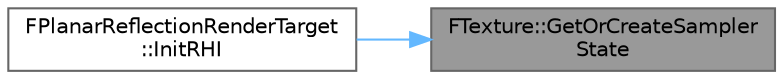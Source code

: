 digraph "FTexture::GetOrCreateSamplerState"
{
 // INTERACTIVE_SVG=YES
 // LATEX_PDF_SIZE
  bgcolor="transparent";
  edge [fontname=Helvetica,fontsize=10,labelfontname=Helvetica,labelfontsize=10];
  node [fontname=Helvetica,fontsize=10,shape=box,height=0.2,width=0.4];
  rankdir="RL";
  Node1 [id="Node000001",label="FTexture::GetOrCreateSampler\lState",height=0.2,width=0.4,color="gray40", fillcolor="grey60", style="filled", fontcolor="black",tooltip=" "];
  Node1 -> Node2 [id="edge1_Node000001_Node000002",dir="back",color="steelblue1",style="solid",tooltip=" "];
  Node2 [id="Node000002",label="FPlanarReflectionRenderTarget\l::InitRHI",height=0.2,width=0.4,color="grey40", fillcolor="white", style="filled",URL="$d8/d14/classFPlanarReflectionRenderTarget.html#a2d8d5861e89d22e9fb2d04251c657e0c",tooltip="Initializes the RHI resources used by this resource."];
}

